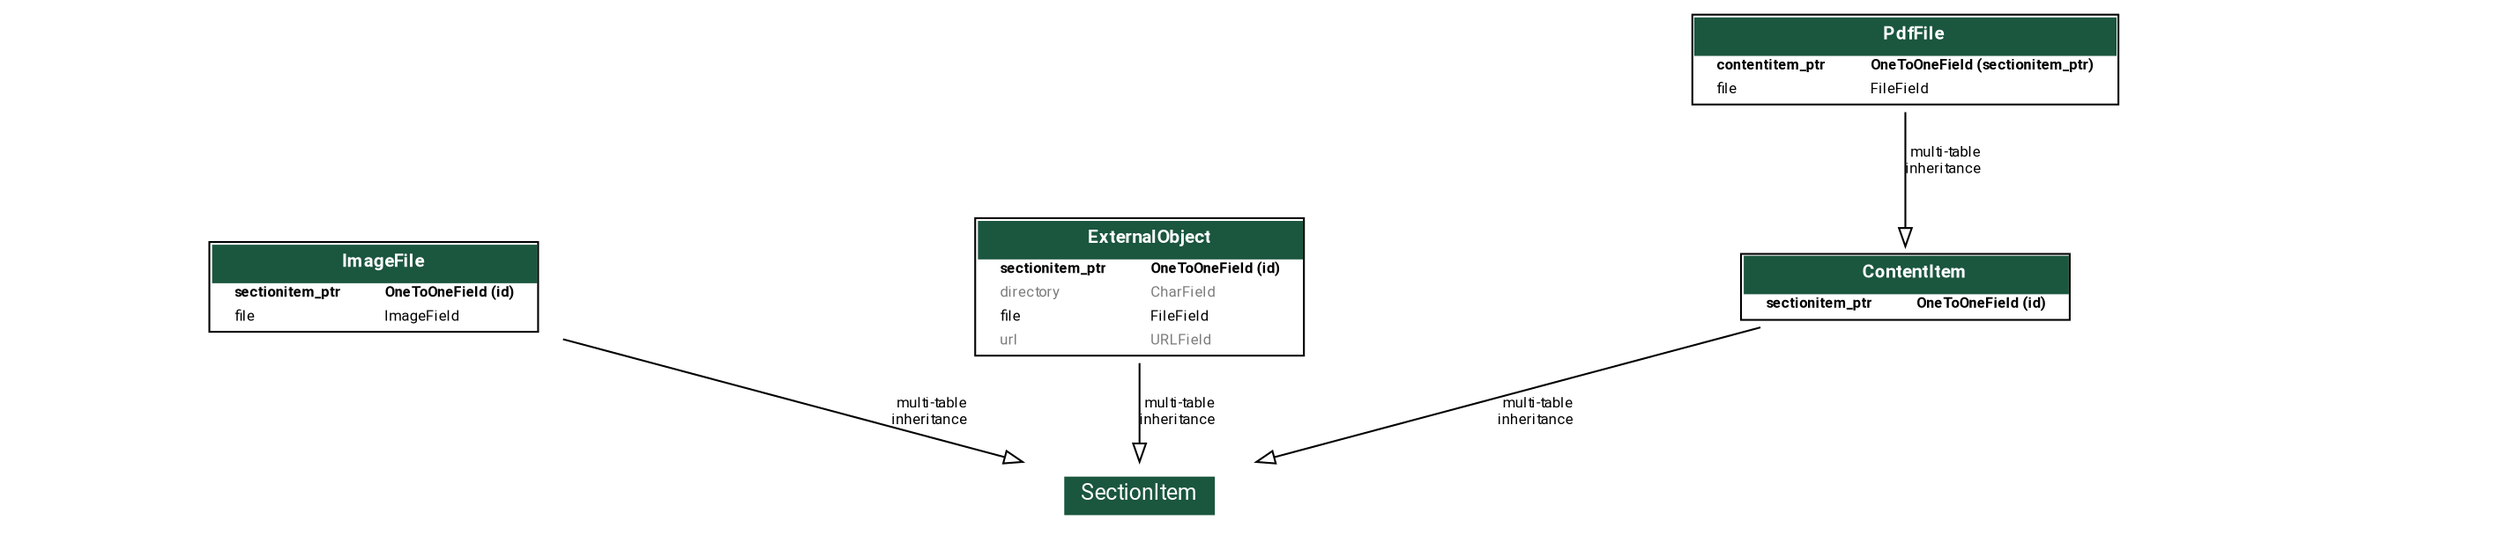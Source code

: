 digraph model_graph {
	graph [bb="0,0,1353.5,284",
		fontname=Roboto,
		fontsize=8,
		rankdir=TB,
		splines=true
	];
	node [fontname=Roboto,
		fontsize=8,
		label="\N",
		shape=plaintext
	];
	edge [fontname=Roboto,
		fontsize=8
	];
	content_models_ContentItem	[height=0.61111,
		label=<
    <TABLE BGCOLOR="white" BORDER="1" CELLBORDER="0" CELLSPACING="0">
    <TR><TD COLSPAN="2" CELLPADDING="5" ALIGN="CENTER" BGCOLOR="#1b563f">
    <FONT FACE="Roboto" COLOR="white" POINT-SIZE="10"><B>
    ContentItem
    </B></FONT></TD></TR>
  
  
    <TR><TD ALIGN="LEFT" BORDER="0">
    <FONT FACE="Roboto"><B>sectionitem_ptr</B></FONT>
    </TD><TD ALIGN="LEFT">
    <FONT FACE="Roboto"><B>OneToOneField (id)</B></FONT>
    </TD></TR>
  
  
    </TABLE>
    >,
		pos="1033.5,131.5",
		width=5.5417];
	courses_models_SectionItem	[height=0.5,
		label=<
  <TABLE BGCOLOR="white" BORDER="0" CELLBORDER="0" CELLSPACING="0">
  <TR><TD COLSPAN="2" CELLPADDING="4" ALIGN="CENTER" BGCOLOR="#1b563f">
  <FONT FACE="Roboto" POINT-SIZE="12" COLOR="white">SectionItem</FONT>
  </TD></TR>
  </TABLE>
  >,
		pos="616.5,18",
		width=1.9444];
	content_models_ContentItem -> courses_models_SectionItem	[arrowhead=empty,
		arrowtail=none,
		dir=both,
		label=" multi-table\ninheritance",
		lp="857,63",
		pos="e,679.93,35.96 955.07,109.53 879.17,89.235 765,58.707 690.61,38.815"];
	content_models_ImageFile	[height=0.79167,
		label=<
    <TABLE BGCOLOR="white" BORDER="1" CELLBORDER="0" CELLSPACING="0">
    <TR><TD COLSPAN="2" CELLPADDING="5" ALIGN="CENTER" BGCOLOR="#1b563f">
    <FONT FACE="Roboto" COLOR="white" POINT-SIZE="10"><B>
    ImageFile
    </B></FONT></TD></TR>
  
  
    <TR><TD ALIGN="LEFT" BORDER="0">
    <FONT FACE="Roboto"><B>sectionitem_ptr</B></FONT>
    </TD><TD ALIGN="LEFT">
    <FONT FACE="Roboto"><B>OneToOneField (id)</B></FONT>
    </TD></TR>
  
  
  
    <TR><TD ALIGN="LEFT" BORDER="0">
    <FONT FACE="Roboto">file</FONT>
    </TD><TD ALIGN="LEFT">
    <FONT FACE="Roboto">ImageField</FONT>
    </TD></TR>
  
  
    </TABLE>
    >,
		pos="199.5,131.5",
		width=5.5417];
	content_models_ImageFile -> courses_models_SectionItem	[arrowhead=empty,
		arrowtail=none,
		dir=both,
		label=" multi-table\ninheritance",
		lp="527,63",
		pos="e,553.05,35.965 302.31,103.01 376.67,83.127 475.42,56.724 542.21,38.865"];
	content_models_PdfFile	[height=0.79167,
		label=<
    <TABLE BGCOLOR="white" BORDER="1" CELLBORDER="0" CELLSPACING="0">
    <TR><TD COLSPAN="2" CELLPADDING="5" ALIGN="CENTER" BGCOLOR="#1b563f">
    <FONT FACE="Roboto" COLOR="white" POINT-SIZE="10"><B>
    PdfFile
    </B></FONT></TD></TR>
  
  
    <TR><TD ALIGN="LEFT" BORDER="0">
    <FONT FACE="Roboto"><B>contentitem_ptr</B></FONT>
    </TD><TD ALIGN="LEFT">
    <FONT FACE="Roboto"><B>OneToOneField (sectionitem_ptr)</B></FONT>
    </TD></TR>
  
  
  
    <TR><TD ALIGN="LEFT" BORDER="0">
    <FONT FACE="Roboto">file</FONT>
    </TD><TD ALIGN="LEFT">
    <FONT FACE="Roboto">FileField</FONT>
    </TD></TR>
  
  
    </TABLE>
    >,
		pos="1033.5,255.5",
		width=6.8889];
	content_models_PdfFile -> content_models_ContentItem	[arrowhead=empty,
		arrowtail=none,
		dir=both,
		label=" multi-table\ninheritance",
		lp="1079,200",
		pos="e,1033.5,153.34 1033.5,227.12 1033.5,208.62 1033.5,184.12 1033.5,164.68"];
	content_models_ExternalObject	[height=1.1528,
		label=<
    <TABLE BGCOLOR="white" BORDER="1" CELLBORDER="0" CELLSPACING="0">
    <TR><TD COLSPAN="2" CELLPADDING="5" ALIGN="CENTER" BGCOLOR="#1b563f">
    <FONT FACE="Roboto" COLOR="white" POINT-SIZE="10"><B>
    ExternalObject
    </B></FONT></TD></TR>
  
  
    <TR><TD ALIGN="LEFT" BORDER="0">
    <FONT FACE="Roboto"><B>sectionitem_ptr</B></FONT>
    </TD><TD ALIGN="LEFT">
    <FONT FACE="Roboto"><B>OneToOneField (id)</B></FONT>
    </TD></TR>
  
  
  
    <TR><TD ALIGN="LEFT" BORDER="0">
    <FONT COLOR="#7B7B7B" FACE="Roboto">directory</FONT>
    </TD><TD ALIGN="LEFT">
    <FONT COLOR="#7B7B7B" FACE="Roboto">CharField</FONT>
    </TD></TR>
  
  
  
    <TR><TD ALIGN="LEFT" BORDER="0">
    <FONT FACE="Roboto">file</FONT>
    </TD><TD ALIGN="LEFT">
    <FONT FACE="Roboto">FileField</FONT>
    </TD></TR>
  
  
  
    <TR><TD ALIGN="LEFT" BORDER="0">
    <FONT COLOR="#7B7B7B" FACE="Roboto">url</FONT>
    </TD><TD ALIGN="LEFT">
    <FONT COLOR="#7B7B7B" FACE="Roboto">URLField</FONT>
    </TD></TR>
  
  
    </TABLE>
    >,
		pos="616.5,131.5",
		width=5.5417];
	content_models_ExternalObject -> courses_models_SectionItem	[arrowhead=empty,
		arrowtail=none,
		dir=both,
		label=" multi-table\ninheritance",
		lp="662,63",
		pos="e,616.5,35.904 616.5,90.246 616.5,75.918 616.5,60.108 616.5,47.028"];
	"\n\n\n"	[height=0.5,
		pos="1326.5,255.5",
		width=0.75];
}
